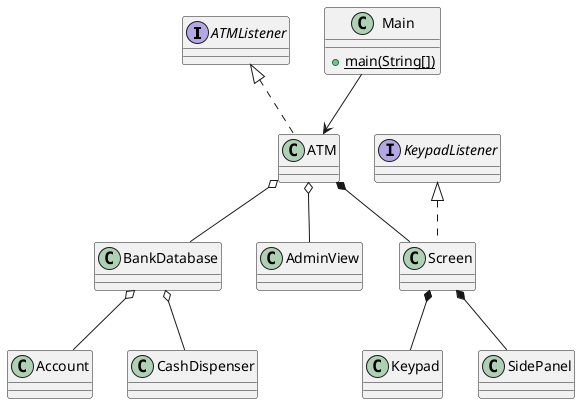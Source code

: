 @startuml Klassendiagram

interface ATMListener
interface KeypadListener

class Main {
  {static} +main(String[])
}
class ATM implements ATMListener
class BankDatabase
class Account 
class Keypad 
class CashDispenser
class Screen implements KeypadListener
class SidePanel 
class AdminView 

Main --> ATM
ATM o-- BankDatabase
ATM *-- Screen
ATM o-- AdminView
BankDatabase o-- Account
BankDatabase o-- CashDispenser
Screen *-- Keypad
Screen *-- SidePanel

' class InvalidModeException extends Exception
' class InvalidTransactionException extends Exception
' class LoginFailedException extends Exception


@enduml
